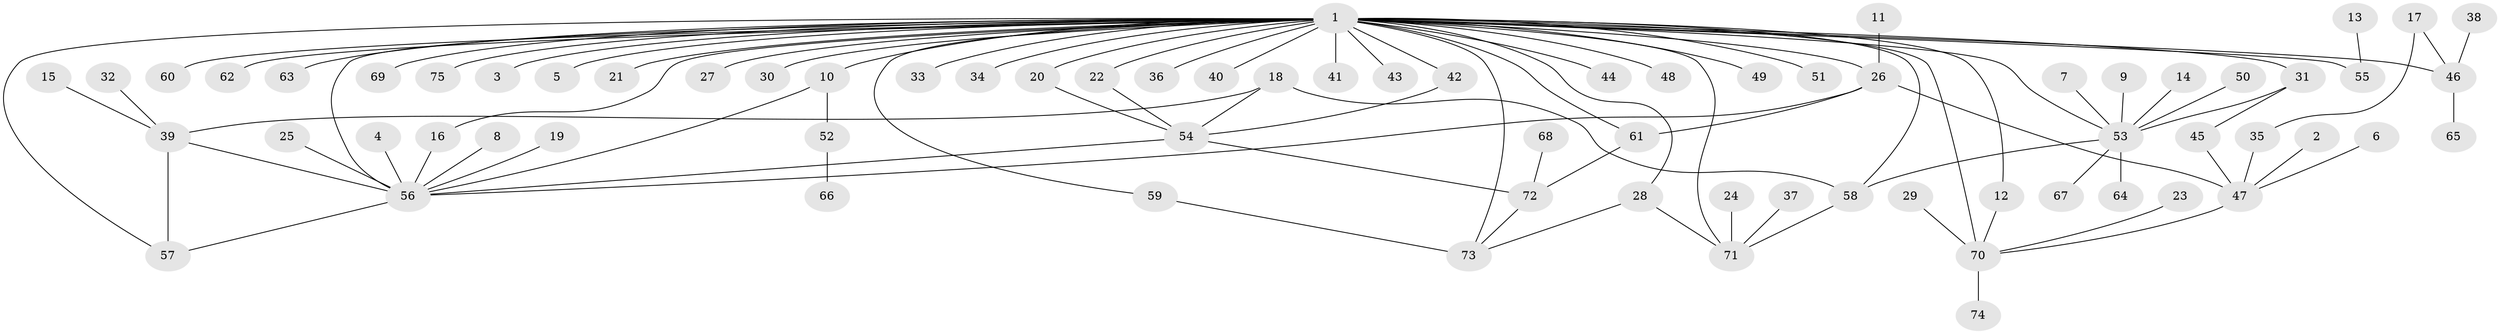 // original degree distribution, {50: 0.006711409395973154, 2: 0.2550335570469799, 5: 0.04697986577181208, 8: 0.020134228187919462, 7: 0.020134228187919462, 1: 0.5167785234899329, 3: 0.09395973154362416, 6: 0.020134228187919462, 4: 0.013422818791946308, 11: 0.006711409395973154}
// Generated by graph-tools (version 1.1) at 2025/26/03/09/25 03:26:08]
// undirected, 75 vertices, 97 edges
graph export_dot {
graph [start="1"]
  node [color=gray90,style=filled];
  1;
  2;
  3;
  4;
  5;
  6;
  7;
  8;
  9;
  10;
  11;
  12;
  13;
  14;
  15;
  16;
  17;
  18;
  19;
  20;
  21;
  22;
  23;
  24;
  25;
  26;
  27;
  28;
  29;
  30;
  31;
  32;
  33;
  34;
  35;
  36;
  37;
  38;
  39;
  40;
  41;
  42;
  43;
  44;
  45;
  46;
  47;
  48;
  49;
  50;
  51;
  52;
  53;
  54;
  55;
  56;
  57;
  58;
  59;
  60;
  61;
  62;
  63;
  64;
  65;
  66;
  67;
  68;
  69;
  70;
  71;
  72;
  73;
  74;
  75;
  1 -- 3 [weight=1.0];
  1 -- 5 [weight=1.0];
  1 -- 10 [weight=1.0];
  1 -- 12 [weight=1.0];
  1 -- 16 [weight=1.0];
  1 -- 20 [weight=1.0];
  1 -- 21 [weight=1.0];
  1 -- 22 [weight=1.0];
  1 -- 26 [weight=1.0];
  1 -- 27 [weight=1.0];
  1 -- 28 [weight=1.0];
  1 -- 30 [weight=1.0];
  1 -- 31 [weight=1.0];
  1 -- 33 [weight=1.0];
  1 -- 34 [weight=1.0];
  1 -- 36 [weight=1.0];
  1 -- 40 [weight=1.0];
  1 -- 41 [weight=1.0];
  1 -- 42 [weight=2.0];
  1 -- 43 [weight=1.0];
  1 -- 44 [weight=1.0];
  1 -- 46 [weight=1.0];
  1 -- 48 [weight=1.0];
  1 -- 49 [weight=1.0];
  1 -- 51 [weight=1.0];
  1 -- 53 [weight=1.0];
  1 -- 55 [weight=1.0];
  1 -- 56 [weight=2.0];
  1 -- 57 [weight=1.0];
  1 -- 58 [weight=2.0];
  1 -- 59 [weight=1.0];
  1 -- 60 [weight=1.0];
  1 -- 61 [weight=1.0];
  1 -- 62 [weight=1.0];
  1 -- 63 [weight=1.0];
  1 -- 69 [weight=1.0];
  1 -- 70 [weight=2.0];
  1 -- 71 [weight=1.0];
  1 -- 73 [weight=2.0];
  1 -- 75 [weight=1.0];
  2 -- 47 [weight=1.0];
  4 -- 56 [weight=1.0];
  6 -- 47 [weight=1.0];
  7 -- 53 [weight=1.0];
  8 -- 56 [weight=1.0];
  9 -- 53 [weight=1.0];
  10 -- 52 [weight=1.0];
  10 -- 56 [weight=1.0];
  11 -- 26 [weight=1.0];
  12 -- 70 [weight=1.0];
  13 -- 55 [weight=1.0];
  14 -- 53 [weight=1.0];
  15 -- 39 [weight=1.0];
  16 -- 56 [weight=1.0];
  17 -- 35 [weight=1.0];
  17 -- 46 [weight=1.0];
  18 -- 39 [weight=1.0];
  18 -- 54 [weight=1.0];
  18 -- 58 [weight=1.0];
  19 -- 56 [weight=1.0];
  20 -- 54 [weight=1.0];
  22 -- 54 [weight=1.0];
  23 -- 70 [weight=1.0];
  24 -- 71 [weight=1.0];
  25 -- 56 [weight=1.0];
  26 -- 47 [weight=2.0];
  26 -- 56 [weight=1.0];
  26 -- 61 [weight=1.0];
  28 -- 71 [weight=1.0];
  28 -- 73 [weight=1.0];
  29 -- 70 [weight=1.0];
  31 -- 45 [weight=1.0];
  31 -- 53 [weight=1.0];
  32 -- 39 [weight=1.0];
  35 -- 47 [weight=1.0];
  37 -- 71 [weight=1.0];
  38 -- 46 [weight=1.0];
  39 -- 56 [weight=1.0];
  39 -- 57 [weight=1.0];
  42 -- 54 [weight=1.0];
  45 -- 47 [weight=1.0];
  46 -- 65 [weight=1.0];
  47 -- 70 [weight=1.0];
  50 -- 53 [weight=1.0];
  52 -- 66 [weight=1.0];
  53 -- 58 [weight=1.0];
  53 -- 64 [weight=1.0];
  53 -- 67 [weight=1.0];
  54 -- 56 [weight=1.0];
  54 -- 72 [weight=1.0];
  56 -- 57 [weight=1.0];
  58 -- 71 [weight=1.0];
  59 -- 73 [weight=1.0];
  61 -- 72 [weight=1.0];
  68 -- 72 [weight=1.0];
  70 -- 74 [weight=1.0];
  72 -- 73 [weight=1.0];
}

